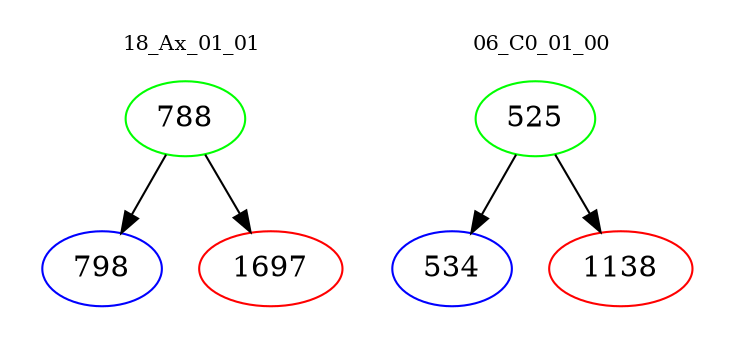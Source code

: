 digraph{
subgraph cluster_0 {
color = white
label = "18_Ax_01_01";
fontsize=10;
T0_788 [label="788", color="green"]
T0_788 -> T0_798 [color="black"]
T0_798 [label="798", color="blue"]
T0_788 -> T0_1697 [color="black"]
T0_1697 [label="1697", color="red"]
}
subgraph cluster_1 {
color = white
label = "06_C0_01_00";
fontsize=10;
T1_525 [label="525", color="green"]
T1_525 -> T1_534 [color="black"]
T1_534 [label="534", color="blue"]
T1_525 -> T1_1138 [color="black"]
T1_1138 [label="1138", color="red"]
}
}
